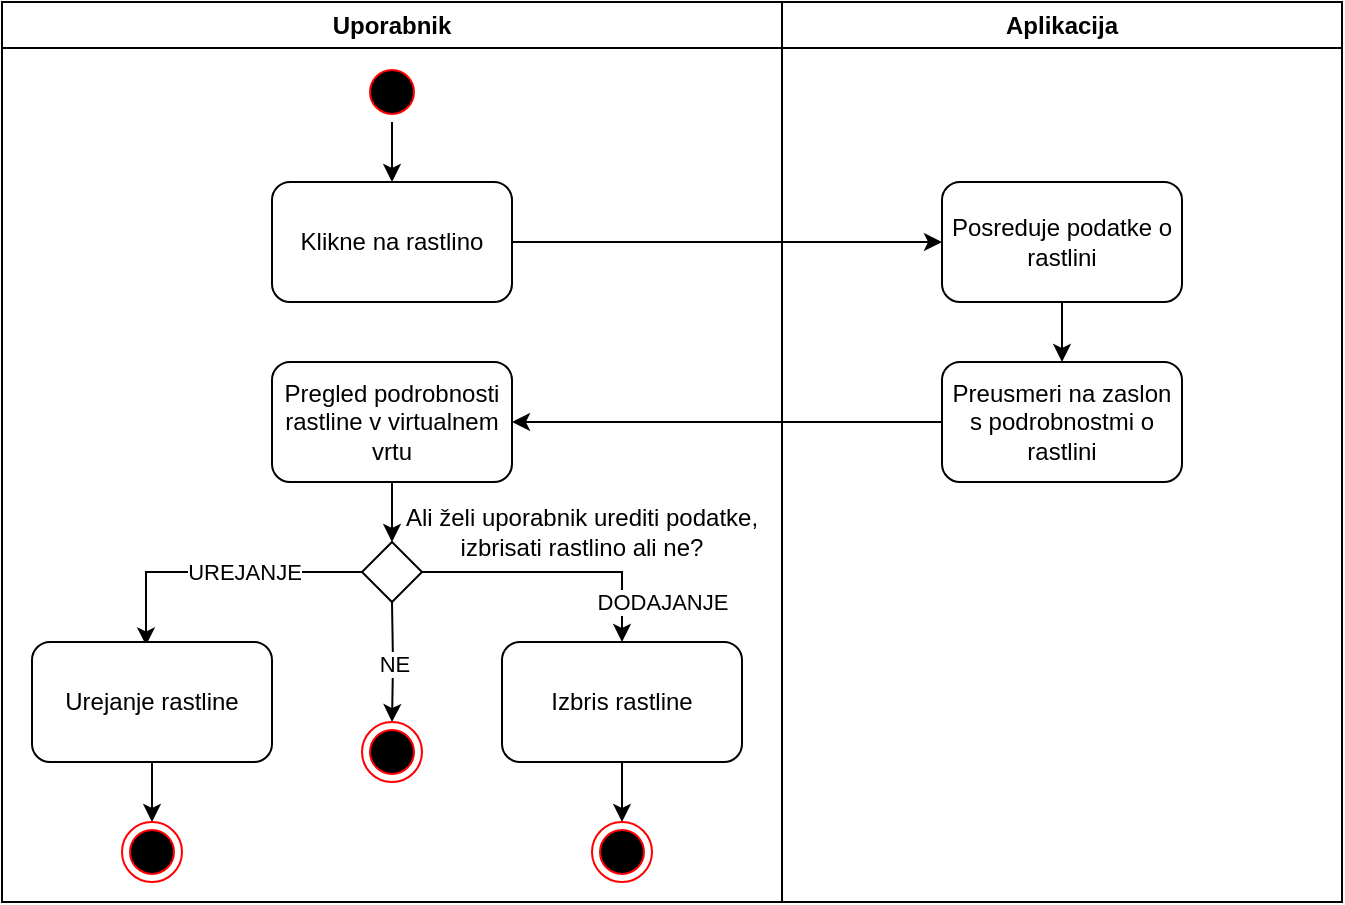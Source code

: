 <mxfile version="21.3.7" type="device">
  <diagram name="Page-1" id="x5yqC2EzZS84LuQq3Z6w">
    <mxGraphModel dx="1667" dy="418" grid="1" gridSize="10" guides="1" tooltips="1" connect="1" arrows="1" fold="1" page="1" pageScale="1" pageWidth="827" pageHeight="1169" math="0" shadow="0">
      <root>
        <mxCell id="0" />
        <mxCell id="1" parent="0" />
        <mxCell id="VSFJef5oLKpG24ELSL6e-1" value="Uporabnik" style="swimlane;whiteSpace=wrap;html=1;" parent="1" vertex="1">
          <mxGeometry x="-230" y="30" width="390" height="450" as="geometry" />
        </mxCell>
        <mxCell id="AHh_PJfKWDilDdfDOyjY-2" value="" style="edgeStyle=orthogonalEdgeStyle;rounded=0;orthogonalLoop=1;jettySize=auto;html=1;" parent="VSFJef5oLKpG24ELSL6e-1" source="VSFJef5oLKpG24ELSL6e-2" target="VSFJef5oLKpG24ELSL6e-4" edge="1">
          <mxGeometry relative="1" as="geometry" />
        </mxCell>
        <mxCell id="VSFJef5oLKpG24ELSL6e-2" value="" style="ellipse;html=1;shape=startState;fillColor=#000000;strokeColor=#ff0000;" parent="VSFJef5oLKpG24ELSL6e-1" vertex="1">
          <mxGeometry x="180" y="30" width="30" height="30" as="geometry" />
        </mxCell>
        <mxCell id="NypNd-sz89lVhIiOWmZa-2" style="edgeStyle=orthogonalEdgeStyle;rounded=0;orthogonalLoop=1;jettySize=auto;html=1;entryX=0.5;entryY=0;entryDx=0;entryDy=0;" edge="1" parent="VSFJef5oLKpG24ELSL6e-1" source="AHh_PJfKWDilDdfDOyjY-1" target="NypNd-sz89lVhIiOWmZa-1">
          <mxGeometry relative="1" as="geometry" />
        </mxCell>
        <mxCell id="AHh_PJfKWDilDdfDOyjY-1" value="Pregled podrobnosti rastline v virtualnem vrtu" style="rounded=1;whiteSpace=wrap;html=1;" parent="VSFJef5oLKpG24ELSL6e-1" vertex="1">
          <mxGeometry x="135" y="180" width="120" height="60" as="geometry" />
        </mxCell>
        <mxCell id="VSFJef5oLKpG24ELSL6e-4" value="Klikne na rastlino" style="rounded=1;whiteSpace=wrap;html=1;" parent="VSFJef5oLKpG24ELSL6e-1" vertex="1">
          <mxGeometry x="135" y="90" width="120" height="60" as="geometry" />
        </mxCell>
        <mxCell id="VSFJef5oLKpG24ELSL6e-7" value="" style="ellipse;html=1;shape=endState;fillColor=#000000;strokeColor=#ff0000;" parent="VSFJef5oLKpG24ELSL6e-1" vertex="1">
          <mxGeometry x="60" y="410" width="30" height="30" as="geometry" />
        </mxCell>
        <mxCell id="VSFJef5oLKpG24ELSL6e-5" style="edgeStyle=orthogonalEdgeStyle;rounded=0;orthogonalLoop=1;jettySize=auto;html=1;entryX=0.5;entryY=0;entryDx=0;entryDy=0;exitX=0.5;exitY=1;exitDx=0;exitDy=0;" parent="VSFJef5oLKpG24ELSL6e-1" source="NypNd-sz89lVhIiOWmZa-3" target="VSFJef5oLKpG24ELSL6e-7" edge="1">
          <mxGeometry relative="1" as="geometry">
            <mxPoint x="115" y="399.93" as="targetPoint" />
            <Array as="points" />
            <mxPoint x="75" y="380" as="sourcePoint" />
          </mxGeometry>
        </mxCell>
        <mxCell id="NypNd-sz89lVhIiOWmZa-4" style="edgeStyle=orthogonalEdgeStyle;rounded=0;orthogonalLoop=1;jettySize=auto;html=1;entryX=0.475;entryY=0.028;entryDx=0;entryDy=0;entryPerimeter=0;" edge="1" parent="VSFJef5oLKpG24ELSL6e-1" source="NypNd-sz89lVhIiOWmZa-1" target="NypNd-sz89lVhIiOWmZa-3">
          <mxGeometry relative="1" as="geometry" />
        </mxCell>
        <mxCell id="NypNd-sz89lVhIiOWmZa-12" value="UREJANJE" style="edgeLabel;html=1;align=center;verticalAlign=middle;resizable=0;points=[];" vertex="1" connectable="0" parent="NypNd-sz89lVhIiOWmZa-4">
          <mxGeometry x="0.333" y="-1" relative="1" as="geometry">
            <mxPoint x="37" y="1" as="offset" />
          </mxGeometry>
        </mxCell>
        <mxCell id="NypNd-sz89lVhIiOWmZa-10" value="DODAJANJE" style="edgeStyle=orthogonalEdgeStyle;rounded=0;orthogonalLoop=1;jettySize=auto;html=1;entryX=0.5;entryY=0;entryDx=0;entryDy=0;" edge="1" parent="VSFJef5oLKpG24ELSL6e-1" source="NypNd-sz89lVhIiOWmZa-1" target="NypNd-sz89lVhIiOWmZa-7">
          <mxGeometry x="0.704" y="20" relative="1" as="geometry">
            <mxPoint as="offset" />
          </mxGeometry>
        </mxCell>
        <mxCell id="NypNd-sz89lVhIiOWmZa-1" value="" style="rhombus;whiteSpace=wrap;html=1;" vertex="1" parent="VSFJef5oLKpG24ELSL6e-1">
          <mxGeometry x="180" y="270" width="30" height="30" as="geometry" />
        </mxCell>
        <mxCell id="NypNd-sz89lVhIiOWmZa-3" value="Urejanje rastline" style="rounded=1;whiteSpace=wrap;html=1;" vertex="1" parent="VSFJef5oLKpG24ELSL6e-1">
          <mxGeometry x="15" y="320" width="120" height="60" as="geometry" />
        </mxCell>
        <mxCell id="NypNd-sz89lVhIiOWmZa-5" value="" style="ellipse;html=1;shape=endState;fillColor=#000000;strokeColor=#ff0000;" vertex="1" parent="VSFJef5oLKpG24ELSL6e-1">
          <mxGeometry x="180" y="360" width="30" height="30" as="geometry" />
        </mxCell>
        <mxCell id="NypNd-sz89lVhIiOWmZa-6" value="NE" style="edgeStyle=orthogonalEdgeStyle;rounded=0;orthogonalLoop=1;jettySize=auto;html=1;entryX=0.5;entryY=0;entryDx=0;entryDy=0;exitX=0.5;exitY=1;exitDx=0;exitDy=0;" edge="1" parent="VSFJef5oLKpG24ELSL6e-1" target="NypNd-sz89lVhIiOWmZa-5">
          <mxGeometry relative="1" as="geometry">
            <mxPoint x="235" y="319.93" as="targetPoint" />
            <Array as="points" />
            <mxPoint x="195" y="300" as="sourcePoint" />
          </mxGeometry>
        </mxCell>
        <mxCell id="NypNd-sz89lVhIiOWmZa-9" value="" style="edgeStyle=orthogonalEdgeStyle;rounded=0;orthogonalLoop=1;jettySize=auto;html=1;" edge="1" parent="VSFJef5oLKpG24ELSL6e-1" source="NypNd-sz89lVhIiOWmZa-7" target="NypNd-sz89lVhIiOWmZa-8">
          <mxGeometry relative="1" as="geometry" />
        </mxCell>
        <mxCell id="NypNd-sz89lVhIiOWmZa-7" value="Izbris rastline" style="rounded=1;whiteSpace=wrap;html=1;" vertex="1" parent="VSFJef5oLKpG24ELSL6e-1">
          <mxGeometry x="250" y="320" width="120" height="60" as="geometry" />
        </mxCell>
        <mxCell id="NypNd-sz89lVhIiOWmZa-8" value="" style="ellipse;html=1;shape=endState;fillColor=#000000;strokeColor=#ff0000;" vertex="1" parent="VSFJef5oLKpG24ELSL6e-1">
          <mxGeometry x="295" y="410" width="30" height="30" as="geometry" />
        </mxCell>
        <mxCell id="NypNd-sz89lVhIiOWmZa-11" value="Ali želi uporabnik urediti podatke, izbrisati rastlino ali ne?" style="text;html=1;strokeColor=none;fillColor=none;align=center;verticalAlign=middle;whiteSpace=wrap;rounded=0;" vertex="1" parent="VSFJef5oLKpG24ELSL6e-1">
          <mxGeometry x="200" y="250" width="180" height="30" as="geometry" />
        </mxCell>
        <mxCell id="VSFJef5oLKpG24ELSL6e-11" value="Aplikacija" style="swimlane;whiteSpace=wrap;html=1;" parent="1" vertex="1">
          <mxGeometry x="160" y="30" width="280" height="450" as="geometry" />
        </mxCell>
        <mxCell id="AHh_PJfKWDilDdfDOyjY-5" value="" style="edgeStyle=orthogonalEdgeStyle;rounded=0;orthogonalLoop=1;jettySize=auto;html=1;" parent="VSFJef5oLKpG24ELSL6e-11" source="AHh_PJfKWDilDdfDOyjY-3" target="VSFJef5oLKpG24ELSL6e-12" edge="1">
          <mxGeometry relative="1" as="geometry" />
        </mxCell>
        <mxCell id="AHh_PJfKWDilDdfDOyjY-3" value="Posreduje podatke o rastlini" style="rounded=1;whiteSpace=wrap;html=1;" parent="VSFJef5oLKpG24ELSL6e-11" vertex="1">
          <mxGeometry x="80" y="90" width="120" height="60" as="geometry" />
        </mxCell>
        <mxCell id="VSFJef5oLKpG24ELSL6e-12" value="Preusmeri na zaslon s podrobnostmi o rastlini" style="rounded=1;whiteSpace=wrap;html=1;" parent="VSFJef5oLKpG24ELSL6e-11" vertex="1">
          <mxGeometry x="80" y="180" width="120" height="60" as="geometry" />
        </mxCell>
        <mxCell id="AHh_PJfKWDilDdfDOyjY-4" value="" style="edgeStyle=orthogonalEdgeStyle;rounded=0;orthogonalLoop=1;jettySize=auto;html=1;" parent="1" source="VSFJef5oLKpG24ELSL6e-4" target="AHh_PJfKWDilDdfDOyjY-3" edge="1">
          <mxGeometry relative="1" as="geometry" />
        </mxCell>
        <mxCell id="AHh_PJfKWDilDdfDOyjY-6" style="edgeStyle=orthogonalEdgeStyle;rounded=0;orthogonalLoop=1;jettySize=auto;html=1;entryX=1;entryY=0.5;entryDx=0;entryDy=0;" parent="1" source="VSFJef5oLKpG24ELSL6e-12" target="AHh_PJfKWDilDdfDOyjY-1" edge="1">
          <mxGeometry relative="1" as="geometry" />
        </mxCell>
      </root>
    </mxGraphModel>
  </diagram>
</mxfile>
